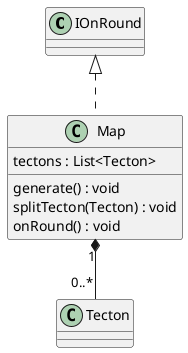 @startuml map
'IOnTurn <|.. Map 
IOnRound <|.. Map
Map "1" *-- "0..*" Tecton
class Map{
    tectons : List<Tecton>
    generate() : void
    splitTecton(Tecton) : void
    onRound() : void
}
@enduml